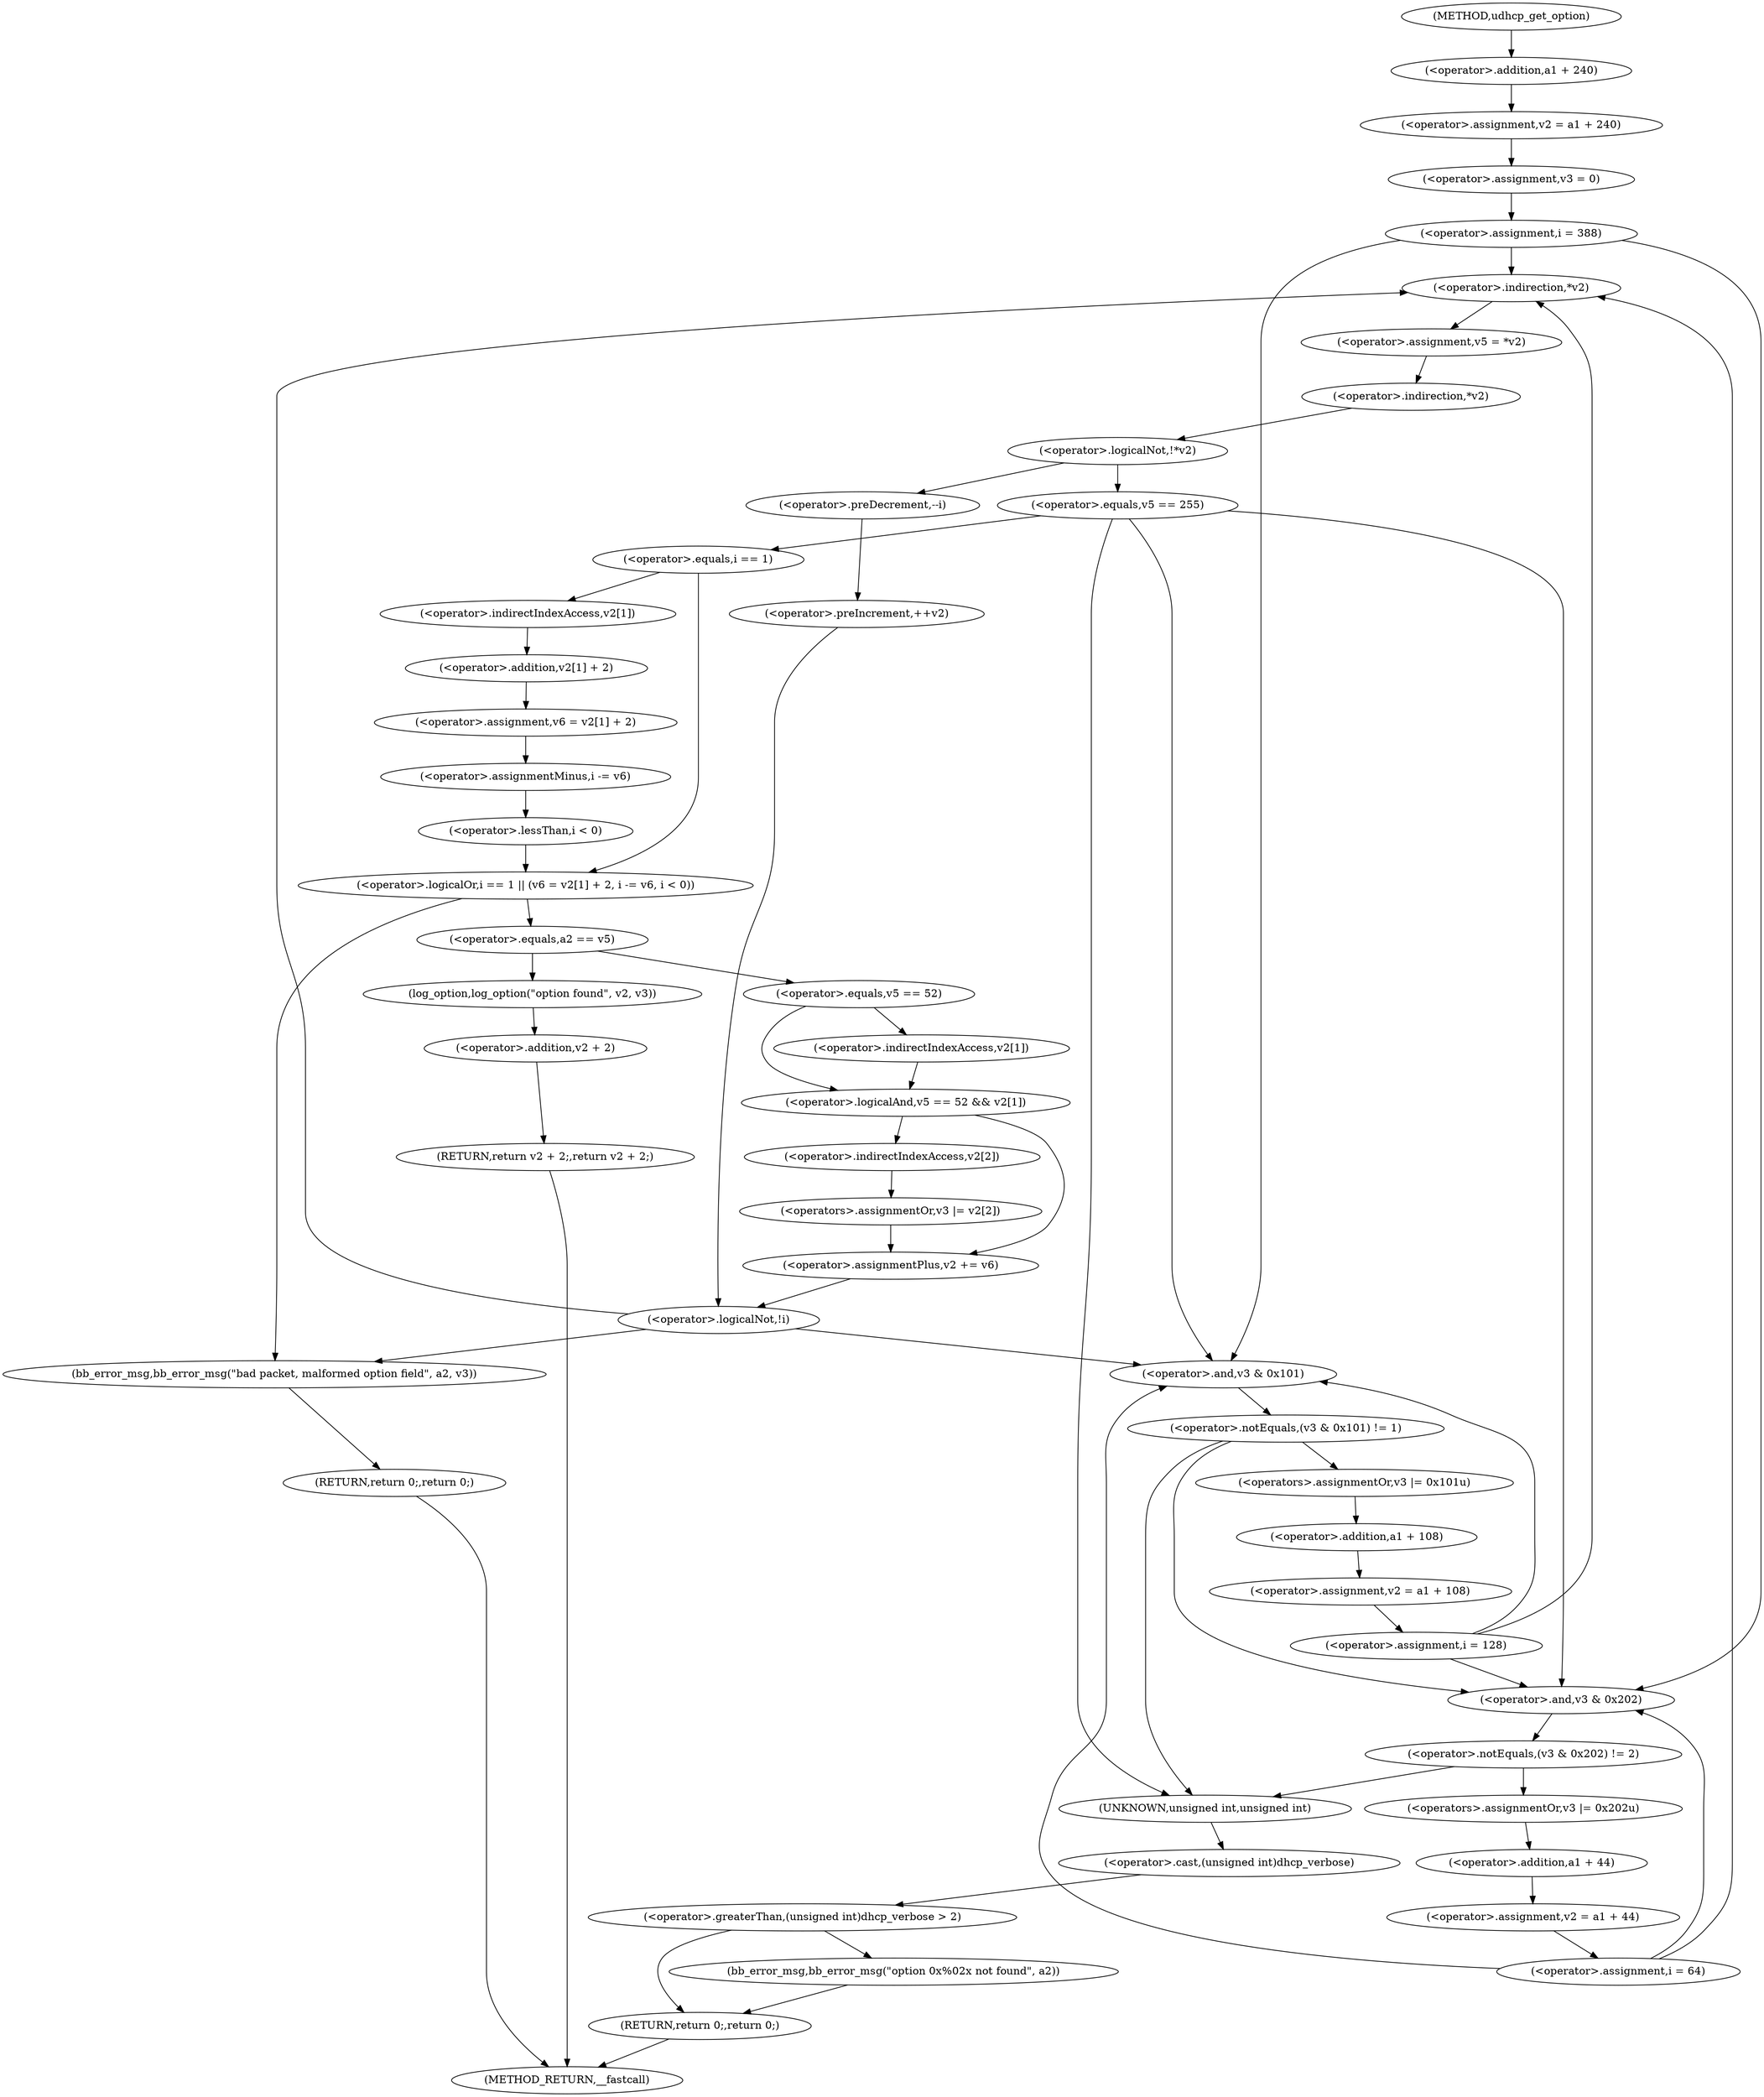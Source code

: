 digraph udhcp_get_option {  
"1000115" [label = "(<operator>.assignment,v2 = a1 + 240)" ]
"1000117" [label = "(<operator>.addition,a1 + 240)" ]
"1000120" [label = "(<operator>.assignment,v3 = 0)" ]
"1000124" [label = "(<operator>.assignment,i = 388)" ]
"1000127" [label = "(<operator>.assignment,i = 64)" ]
"1000137" [label = "(<operator>.assignment,v5 = *v2)" ]
"1000139" [label = "(<operator>.indirection,*v2)" ]
"1000142" [label = "(<operator>.logicalNot,!*v2)" ]
"1000143" [label = "(<operator>.indirection,*v2)" ]
"1000146" [label = "(<operator>.preDecrement,--i)" ]
"1000148" [label = "(<operator>.preIncrement,++v2)" ]
"1000152" [label = "(<operator>.equals,v5 == 255)" ]
"1000157" [label = "(<operator>.logicalOr,i == 1 || (v6 = v2[1] + 2, i -= v6, i < 0))" ]
"1000158" [label = "(<operator>.equals,i == 1)" ]
"1000162" [label = "(<operator>.assignment,v6 = v2[1] + 2)" ]
"1000164" [label = "(<operator>.addition,v2[1] + 2)" ]
"1000165" [label = "(<operator>.indirectIndexAccess,v2[1])" ]
"1000170" [label = "(<operator>.assignmentMinus,i -= v6)" ]
"1000173" [label = "(<operator>.lessThan,i < 0)" ]
"1000178" [label = "(bb_error_msg,bb_error_msg(\"bad packet, malformed option field\", a2, v3))" ]
"1000182" [label = "(RETURN,return 0;,return 0;)" ]
"1000185" [label = "(<operator>.equals,a2 == v5)" ]
"1000189" [label = "(log_option,log_option(\"option found\", v2, v3))" ]
"1000193" [label = "(RETURN,return v2 + 2;,return v2 + 2;)" ]
"1000194" [label = "(<operator>.addition,v2 + 2)" ]
"1000198" [label = "(<operator>.logicalAnd,v5 == 52 && v2[1])" ]
"1000199" [label = "(<operator>.equals,v5 == 52)" ]
"1000202" [label = "(<operator>.indirectIndexAccess,v2[1])" ]
"1000205" [label = "(<operators>.assignmentOr,v3 |= v2[2])" ]
"1000207" [label = "(<operator>.indirectIndexAccess,v2[2])" ]
"1000210" [label = "(<operator>.assignmentPlus,v2 += v6)" ]
"1000215" [label = "(<operator>.logicalNot,!i)" ]
"1000219" [label = "(<operator>.notEquals,(v3 & 0x101) != 1)" ]
"1000220" [label = "(<operator>.and,v3 & 0x101)" ]
"1000225" [label = "(<operators>.assignmentOr,v3 |= 0x101u)" ]
"1000228" [label = "(<operator>.assignment,v2 = a1 + 108)" ]
"1000230" [label = "(<operator>.addition,a1 + 108)" ]
"1000233" [label = "(<operator>.assignment,i = 128)" ]
"1000237" [label = "(<operator>.notEquals,(v3 & 0x202) != 2)" ]
"1000238" [label = "(<operator>.and,v3 & 0x202)" ]
"1000243" [label = "(<operators>.assignmentOr,v3 |= 0x202u)" ]
"1000246" [label = "(<operator>.assignment,v2 = a1 + 44)" ]
"1000248" [label = "(<operator>.addition,a1 + 44)" ]
"1000252" [label = "(<operator>.greaterThan,(unsigned int)dhcp_verbose > 2)" ]
"1000253" [label = "(<operator>.cast,(unsigned int)dhcp_verbose)" ]
"1000254" [label = "(UNKNOWN,unsigned int,unsigned int)" ]
"1000257" [label = "(bb_error_msg,bb_error_msg(\"option 0x%02x not found\", a2))" ]
"1000260" [label = "(RETURN,return 0;,return 0;)" ]
"1000106" [label = "(METHOD,udhcp_get_option)" ]
"1000262" [label = "(METHOD_RETURN,__fastcall)" ]
  "1000115" -> "1000120" 
  "1000117" -> "1000115" 
  "1000120" -> "1000124" 
  "1000124" -> "1000139" 
  "1000124" -> "1000220" 
  "1000124" -> "1000238" 
  "1000127" -> "1000139" 
  "1000127" -> "1000220" 
  "1000127" -> "1000238" 
  "1000137" -> "1000143" 
  "1000139" -> "1000137" 
  "1000142" -> "1000146" 
  "1000142" -> "1000152" 
  "1000143" -> "1000142" 
  "1000146" -> "1000148" 
  "1000148" -> "1000215" 
  "1000152" -> "1000254" 
  "1000152" -> "1000220" 
  "1000152" -> "1000238" 
  "1000152" -> "1000158" 
  "1000157" -> "1000178" 
  "1000157" -> "1000185" 
  "1000158" -> "1000157" 
  "1000158" -> "1000165" 
  "1000162" -> "1000170" 
  "1000164" -> "1000162" 
  "1000165" -> "1000164" 
  "1000170" -> "1000173" 
  "1000173" -> "1000157" 
  "1000178" -> "1000182" 
  "1000182" -> "1000262" 
  "1000185" -> "1000189" 
  "1000185" -> "1000199" 
  "1000189" -> "1000194" 
  "1000193" -> "1000262" 
  "1000194" -> "1000193" 
  "1000198" -> "1000207" 
  "1000198" -> "1000210" 
  "1000199" -> "1000198" 
  "1000199" -> "1000202" 
  "1000202" -> "1000198" 
  "1000205" -> "1000210" 
  "1000207" -> "1000205" 
  "1000210" -> "1000215" 
  "1000215" -> "1000139" 
  "1000215" -> "1000220" 
  "1000215" -> "1000178" 
  "1000219" -> "1000254" 
  "1000219" -> "1000238" 
  "1000219" -> "1000225" 
  "1000220" -> "1000219" 
  "1000225" -> "1000230" 
  "1000228" -> "1000233" 
  "1000230" -> "1000228" 
  "1000233" -> "1000139" 
  "1000233" -> "1000220" 
  "1000233" -> "1000238" 
  "1000237" -> "1000254" 
  "1000237" -> "1000243" 
  "1000238" -> "1000237" 
  "1000243" -> "1000248" 
  "1000246" -> "1000127" 
  "1000248" -> "1000246" 
  "1000252" -> "1000257" 
  "1000252" -> "1000260" 
  "1000253" -> "1000252" 
  "1000254" -> "1000253" 
  "1000257" -> "1000260" 
  "1000260" -> "1000262" 
  "1000106" -> "1000117" 
}

